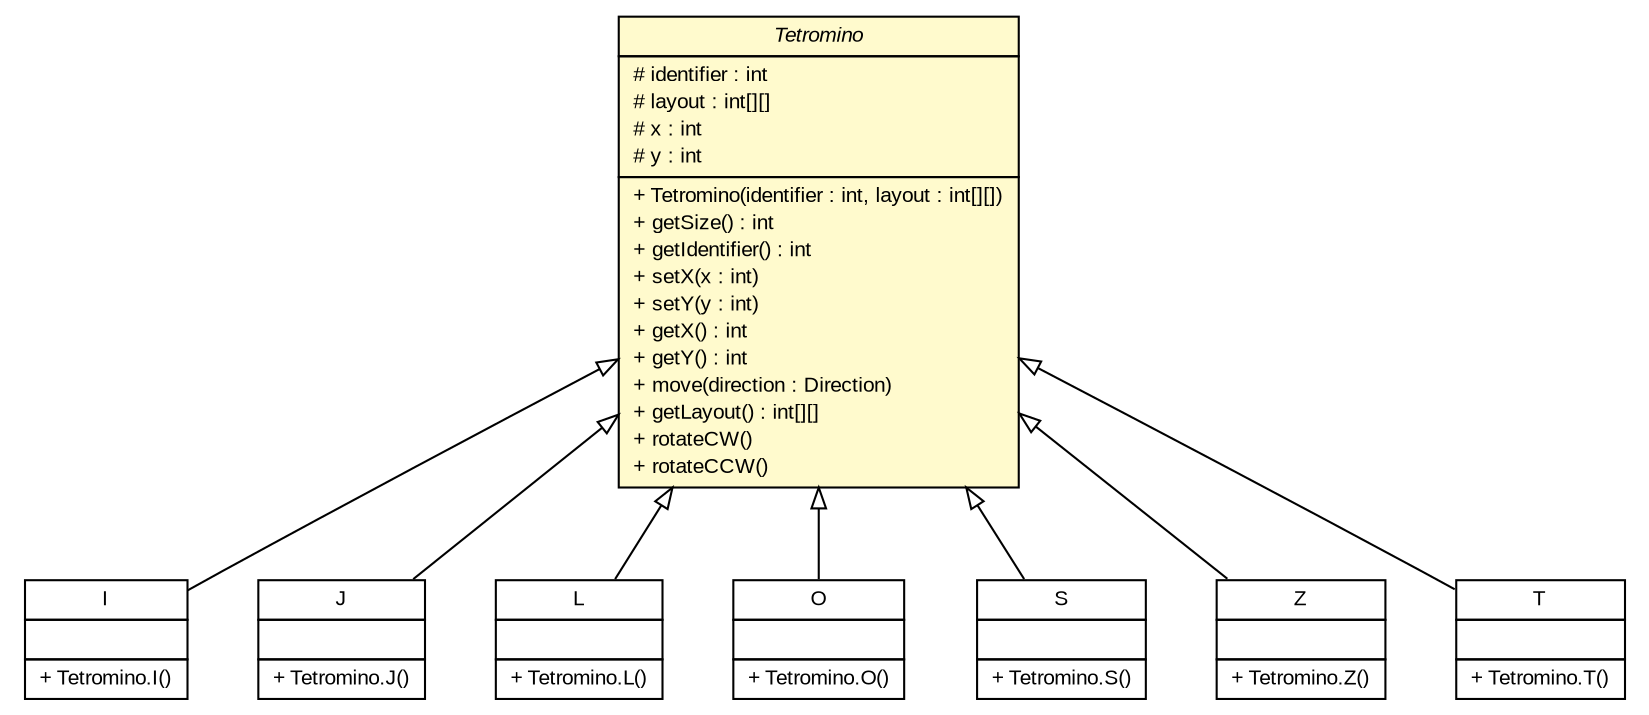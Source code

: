 #!/usr/local/bin/dot
#
# Class diagram 
# Generated by UMLGraph version R5_6 (http://www.umlgraph.org/)
#

digraph G {
	edge [fontname="arial",fontsize=10,labelfontname="arial",labelfontsize=10];
	node [fontname="arial",fontsize=10,shape=plaintext];
	nodesep=0.25;
	ranksep=0.5;
	// com.github.tilastokeskus.matertis.core.Tetromino
	c3353 [label=<<table title="com.github.tilastokeskus.matertis.core.Tetromino" border="0" cellborder="1" cellspacing="0" cellpadding="2" port="p" bgcolor="lemonChiffon" href="./Tetromino.html">
		<tr><td><table border="0" cellspacing="0" cellpadding="1">
<tr><td align="center" balign="center"><font face="arial italic"> Tetromino </font></td></tr>
		</table></td></tr>
		<tr><td><table border="0" cellspacing="0" cellpadding="1">
<tr><td align="left" balign="left"> # identifier : int </td></tr>
<tr><td align="left" balign="left"> # layout : int[][] </td></tr>
<tr><td align="left" balign="left"> # x : int </td></tr>
<tr><td align="left" balign="left"> # y : int </td></tr>
		</table></td></tr>
		<tr><td><table border="0" cellspacing="0" cellpadding="1">
<tr><td align="left" balign="left"> + Tetromino(identifier : int, layout : int[][]) </td></tr>
<tr><td align="left" balign="left"> + getSize() : int </td></tr>
<tr><td align="left" balign="left"> + getIdentifier() : int </td></tr>
<tr><td align="left" balign="left"> + setX(x : int) </td></tr>
<tr><td align="left" balign="left"> + setY(y : int) </td></tr>
<tr><td align="left" balign="left"> + getX() : int </td></tr>
<tr><td align="left" balign="left"> + getY() : int </td></tr>
<tr><td align="left" balign="left"> + move(direction : Direction) </td></tr>
<tr><td align="left" balign="left"> + getLayout() : int[][] </td></tr>
<tr><td align="left" balign="left"> + rotateCW() </td></tr>
<tr><td align="left" balign="left"> + rotateCCW() </td></tr>
		</table></td></tr>
		</table>>, URL="./Tetromino.html", fontname="arial", fontcolor="black", fontsize=10.0];
	// com.github.tilastokeskus.matertis.core.Tetromino.I
	c3354 [label=<<table title="com.github.tilastokeskus.matertis.core.Tetromino.I" border="0" cellborder="1" cellspacing="0" cellpadding="2" port="p" href="./Tetromino.I.html">
		<tr><td><table border="0" cellspacing="0" cellpadding="1">
<tr><td align="center" balign="center"> I </td></tr>
		</table></td></tr>
		<tr><td><table border="0" cellspacing="0" cellpadding="1">
<tr><td align="left" balign="left">  </td></tr>
		</table></td></tr>
		<tr><td><table border="0" cellspacing="0" cellpadding="1">
<tr><td align="left" balign="left"> + Tetromino.I() </td></tr>
		</table></td></tr>
		</table>>, URL="./Tetromino.I.html", fontname="arial", fontcolor="black", fontsize=10.0];
	// com.github.tilastokeskus.matertis.core.Tetromino.J
	c3355 [label=<<table title="com.github.tilastokeskus.matertis.core.Tetromino.J" border="0" cellborder="1" cellspacing="0" cellpadding="2" port="p" href="./Tetromino.J.html">
		<tr><td><table border="0" cellspacing="0" cellpadding="1">
<tr><td align="center" balign="center"> J </td></tr>
		</table></td></tr>
		<tr><td><table border="0" cellspacing="0" cellpadding="1">
<tr><td align="left" balign="left">  </td></tr>
		</table></td></tr>
		<tr><td><table border="0" cellspacing="0" cellpadding="1">
<tr><td align="left" balign="left"> + Tetromino.J() </td></tr>
		</table></td></tr>
		</table>>, URL="./Tetromino.J.html", fontname="arial", fontcolor="black", fontsize=10.0];
	// com.github.tilastokeskus.matertis.core.Tetromino.L
	c3356 [label=<<table title="com.github.tilastokeskus.matertis.core.Tetromino.L" border="0" cellborder="1" cellspacing="0" cellpadding="2" port="p" href="./Tetromino.L.html">
		<tr><td><table border="0" cellspacing="0" cellpadding="1">
<tr><td align="center" balign="center"> L </td></tr>
		</table></td></tr>
		<tr><td><table border="0" cellspacing="0" cellpadding="1">
<tr><td align="left" balign="left">  </td></tr>
		</table></td></tr>
		<tr><td><table border="0" cellspacing="0" cellpadding="1">
<tr><td align="left" balign="left"> + Tetromino.L() </td></tr>
		</table></td></tr>
		</table>>, URL="./Tetromino.L.html", fontname="arial", fontcolor="black", fontsize=10.0];
	// com.github.tilastokeskus.matertis.core.Tetromino.O
	c3357 [label=<<table title="com.github.tilastokeskus.matertis.core.Tetromino.O" border="0" cellborder="1" cellspacing="0" cellpadding="2" port="p" href="./Tetromino.O.html">
		<tr><td><table border="0" cellspacing="0" cellpadding="1">
<tr><td align="center" balign="center"> O </td></tr>
		</table></td></tr>
		<tr><td><table border="0" cellspacing="0" cellpadding="1">
<tr><td align="left" balign="left">  </td></tr>
		</table></td></tr>
		<tr><td><table border="0" cellspacing="0" cellpadding="1">
<tr><td align="left" balign="left"> + Tetromino.O() </td></tr>
		</table></td></tr>
		</table>>, URL="./Tetromino.O.html", fontname="arial", fontcolor="black", fontsize=10.0];
	// com.github.tilastokeskus.matertis.core.Tetromino.S
	c3358 [label=<<table title="com.github.tilastokeskus.matertis.core.Tetromino.S" border="0" cellborder="1" cellspacing="0" cellpadding="2" port="p" href="./Tetromino.S.html">
		<tr><td><table border="0" cellspacing="0" cellpadding="1">
<tr><td align="center" balign="center"> S </td></tr>
		</table></td></tr>
		<tr><td><table border="0" cellspacing="0" cellpadding="1">
<tr><td align="left" balign="left">  </td></tr>
		</table></td></tr>
		<tr><td><table border="0" cellspacing="0" cellpadding="1">
<tr><td align="left" balign="left"> + Tetromino.S() </td></tr>
		</table></td></tr>
		</table>>, URL="./Tetromino.S.html", fontname="arial", fontcolor="black", fontsize=10.0];
	// com.github.tilastokeskus.matertis.core.Tetromino.Z
	c3359 [label=<<table title="com.github.tilastokeskus.matertis.core.Tetromino.Z" border="0" cellborder="1" cellspacing="0" cellpadding="2" port="p" href="./Tetromino.Z.html">
		<tr><td><table border="0" cellspacing="0" cellpadding="1">
<tr><td align="center" balign="center"> Z </td></tr>
		</table></td></tr>
		<tr><td><table border="0" cellspacing="0" cellpadding="1">
<tr><td align="left" balign="left">  </td></tr>
		</table></td></tr>
		<tr><td><table border="0" cellspacing="0" cellpadding="1">
<tr><td align="left" balign="left"> + Tetromino.Z() </td></tr>
		</table></td></tr>
		</table>>, URL="./Tetromino.Z.html", fontname="arial", fontcolor="black", fontsize=10.0];
	// com.github.tilastokeskus.matertis.core.Tetromino.T
	c3360 [label=<<table title="com.github.tilastokeskus.matertis.core.Tetromino.T" border="0" cellborder="1" cellspacing="0" cellpadding="2" port="p" href="./Tetromino.T.html">
		<tr><td><table border="0" cellspacing="0" cellpadding="1">
<tr><td align="center" balign="center"> T </td></tr>
		</table></td></tr>
		<tr><td><table border="0" cellspacing="0" cellpadding="1">
<tr><td align="left" balign="left">  </td></tr>
		</table></td></tr>
		<tr><td><table border="0" cellspacing="0" cellpadding="1">
<tr><td align="left" balign="left"> + Tetromino.T() </td></tr>
		</table></td></tr>
		</table>>, URL="./Tetromino.T.html", fontname="arial", fontcolor="black", fontsize=10.0];
	//com.github.tilastokeskus.matertis.core.Tetromino.I extends com.github.tilastokeskus.matertis.core.Tetromino
	c3353:p -> c3354:p [dir=back,arrowtail=empty];
	//com.github.tilastokeskus.matertis.core.Tetromino.J extends com.github.tilastokeskus.matertis.core.Tetromino
	c3353:p -> c3355:p [dir=back,arrowtail=empty];
	//com.github.tilastokeskus.matertis.core.Tetromino.L extends com.github.tilastokeskus.matertis.core.Tetromino
	c3353:p -> c3356:p [dir=back,arrowtail=empty];
	//com.github.tilastokeskus.matertis.core.Tetromino.O extends com.github.tilastokeskus.matertis.core.Tetromino
	c3353:p -> c3357:p [dir=back,arrowtail=empty];
	//com.github.tilastokeskus.matertis.core.Tetromino.S extends com.github.tilastokeskus.matertis.core.Tetromino
	c3353:p -> c3358:p [dir=back,arrowtail=empty];
	//com.github.tilastokeskus.matertis.core.Tetromino.Z extends com.github.tilastokeskus.matertis.core.Tetromino
	c3353:p -> c3359:p [dir=back,arrowtail=empty];
	//com.github.tilastokeskus.matertis.core.Tetromino.T extends com.github.tilastokeskus.matertis.core.Tetromino
	c3353:p -> c3360:p [dir=back,arrowtail=empty];
}

